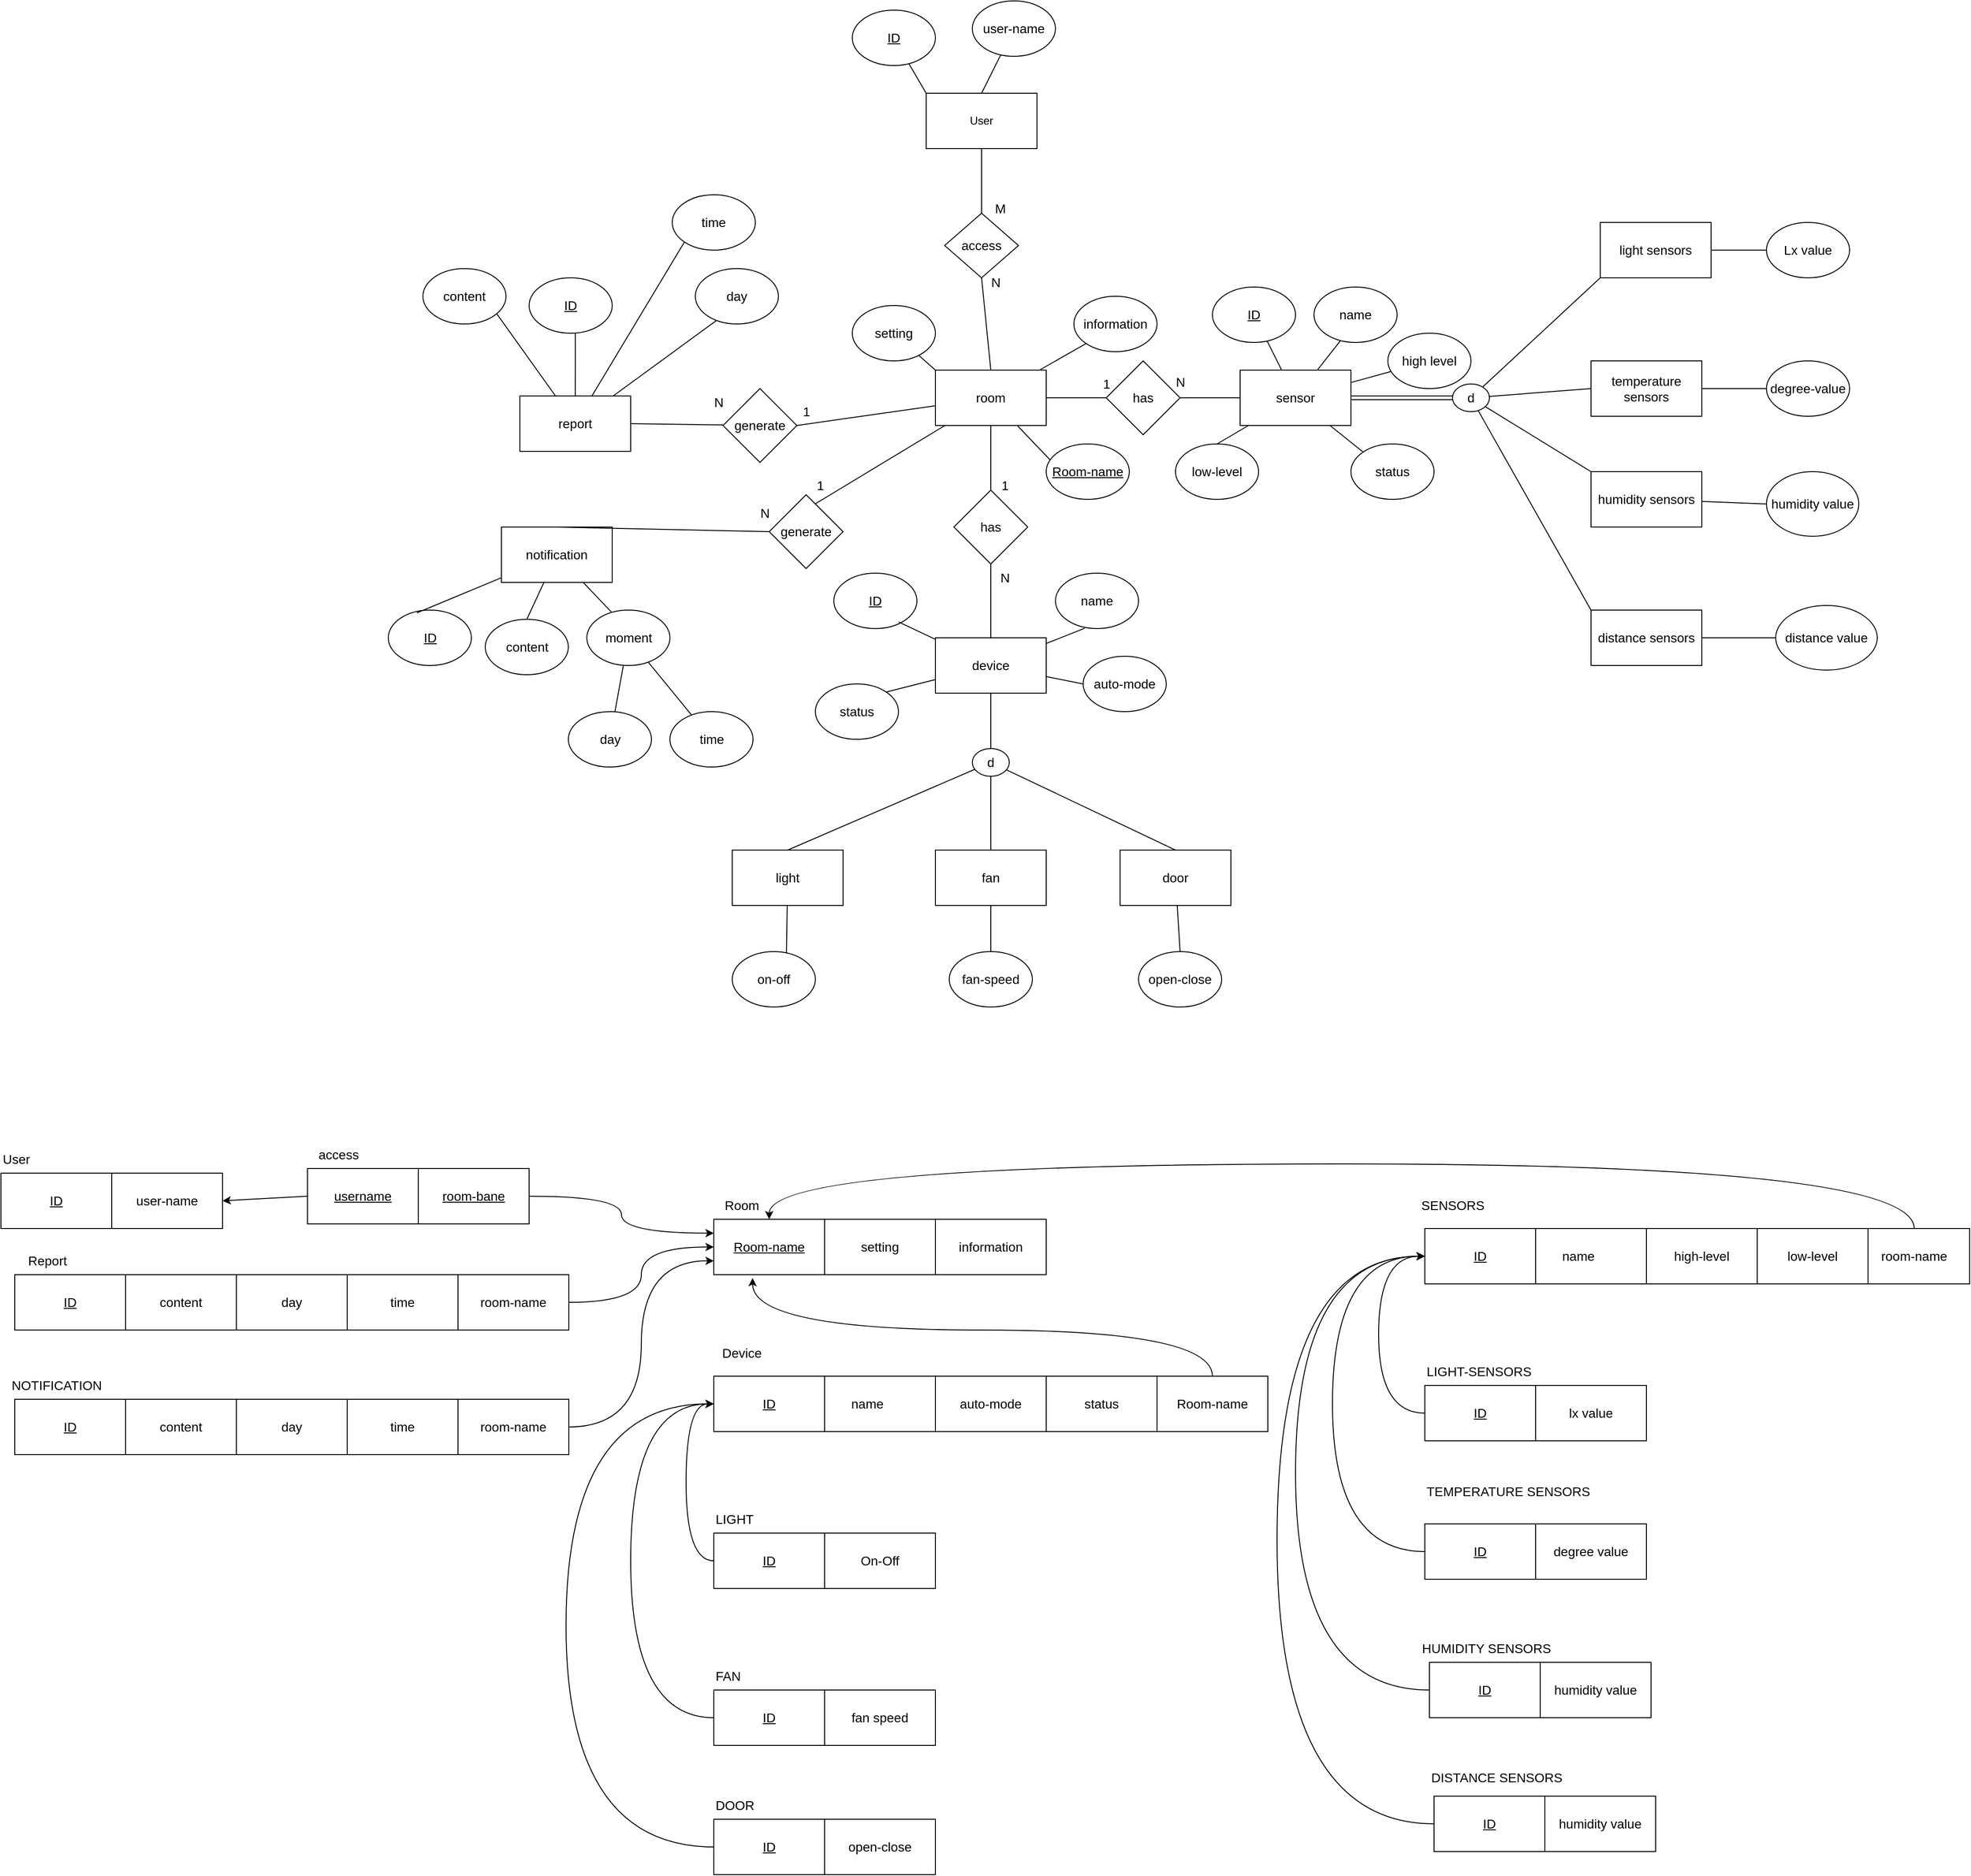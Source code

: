 <mxfile version="24.1.0" type="device">
  <diagram name="Page-1" id="lunyUTk-IBhLuWTT8ljZ">
    <mxGraphModel dx="3230" dy="2393" grid="1" gridSize="10" guides="1" tooltips="1" connect="1" arrows="1" fold="1" page="1" pageScale="1" pageWidth="850" pageHeight="1100" math="0" shadow="0">
      <root>
        <mxCell id="0" />
        <mxCell id="1" parent="0" />
        <mxCell id="3QmCfzyD1Sk7R-jHe_qn-17" style="edgeStyle=none;rounded=0;orthogonalLoop=1;jettySize=auto;html=1;entryX=0.5;entryY=0;entryDx=0;entryDy=0;strokeColor=default;align=center;verticalAlign=middle;fontFamily=Helvetica;fontSize=14;fontColor=default;labelBackgroundColor=default;endArrow=none;" parent="1" source="3QmCfzyD1Sk7R-jHe_qn-6" target="3QmCfzyD1Sk7R-jHe_qn-16" edge="1">
          <mxGeometry relative="1" as="geometry" />
        </mxCell>
        <mxCell id="3QmCfzyD1Sk7R-jHe_qn-51" style="edgeStyle=none;rounded=0;orthogonalLoop=1;jettySize=auto;html=1;entryX=0;entryY=0.5;entryDx=0;entryDy=0;strokeColor=default;align=center;verticalAlign=middle;fontFamily=Helvetica;fontSize=14;fontColor=default;labelBackgroundColor=default;endArrow=none;" parent="1" source="3QmCfzyD1Sk7R-jHe_qn-6" target="3QmCfzyD1Sk7R-jHe_qn-50" edge="1">
          <mxGeometry relative="1" as="geometry" />
        </mxCell>
        <mxCell id="3QmCfzyD1Sk7R-jHe_qn-61" style="edgeStyle=none;rounded=0;orthogonalLoop=1;jettySize=auto;html=1;entryX=0.5;entryY=1;entryDx=0;entryDy=0;strokeColor=default;align=center;verticalAlign=middle;fontFamily=Helvetica;fontSize=14;fontColor=default;labelBackgroundColor=default;endArrow=none;" parent="1" source="3QmCfzyD1Sk7R-jHe_qn-6" target="3QmCfzyD1Sk7R-jHe_qn-60" edge="1">
          <mxGeometry relative="1" as="geometry" />
        </mxCell>
        <mxCell id="lYsy85YhqjeWsdtEAilW-26" style="edgeStyle=none;rounded=0;orthogonalLoop=1;jettySize=auto;html=1;entryX=0;entryY=0.5;entryDx=0;entryDy=0;strokeColor=default;align=center;verticalAlign=middle;fontFamily=Helvetica;fontSize=14;fontColor=default;labelBackgroundColor=default;endArrow=none;" parent="1" source="3QmCfzyD1Sk7R-jHe_qn-6" target="3QmCfzyD1Sk7R-jHe_qn-45" edge="1">
          <mxGeometry relative="1" as="geometry" />
        </mxCell>
        <mxCell id="lYsy85YhqjeWsdtEAilW-39" style="edgeStyle=none;rounded=0;orthogonalLoop=1;jettySize=auto;html=1;entryX=0;entryY=1;entryDx=0;entryDy=0;strokeColor=default;align=center;verticalAlign=middle;fontFamily=Helvetica;fontSize=14;fontColor=default;labelBackgroundColor=default;endArrow=none;" parent="1" source="3QmCfzyD1Sk7R-jHe_qn-6" target="lYsy85YhqjeWsdtEAilW-37" edge="1">
          <mxGeometry relative="1" as="geometry" />
        </mxCell>
        <mxCell id="lYsy85YhqjeWsdtEAilW-41" style="edgeStyle=none;rounded=0;orthogonalLoop=1;jettySize=auto;html=1;entryX=1;entryY=0.5;entryDx=0;entryDy=0;strokeColor=default;align=center;verticalAlign=middle;fontFamily=Helvetica;fontSize=14;fontColor=default;labelBackgroundColor=default;endArrow=none;" parent="1" source="3QmCfzyD1Sk7R-jHe_qn-6" target="lYsy85YhqjeWsdtEAilW-40" edge="1">
          <mxGeometry relative="1" as="geometry" />
        </mxCell>
        <mxCell id="3QmCfzyD1Sk7R-jHe_qn-6" value="room" style="rounded=0;whiteSpace=wrap;html=1;fontSize=14;" parent="1" vertex="1">
          <mxGeometry x="280" y="280" width="120" height="60" as="geometry" />
        </mxCell>
        <mxCell id="3QmCfzyD1Sk7R-jHe_qn-22" style="edgeStyle=none;rounded=0;orthogonalLoop=1;jettySize=auto;html=1;entryX=0.5;entryY=0;entryDx=0;entryDy=0;strokeColor=default;align=center;verticalAlign=middle;fontFamily=Helvetica;fontSize=14;fontColor=default;labelBackgroundColor=default;endArrow=none;" parent="1" source="3QmCfzyD1Sk7R-jHe_qn-16" target="3QmCfzyD1Sk7R-jHe_qn-18" edge="1">
          <mxGeometry relative="1" as="geometry" />
        </mxCell>
        <mxCell id="3QmCfzyD1Sk7R-jHe_qn-16" value="has" style="rhombus;whiteSpace=wrap;html=1;fontSize=14;" parent="1" vertex="1">
          <mxGeometry x="300" y="410" width="80" height="80" as="geometry" />
        </mxCell>
        <mxCell id="3QmCfzyD1Sk7R-jHe_qn-23" style="edgeStyle=none;rounded=0;orthogonalLoop=1;jettySize=auto;html=1;entryX=0.5;entryY=0;entryDx=0;entryDy=0;strokeColor=default;align=center;verticalAlign=middle;fontFamily=Helvetica;fontSize=14;fontColor=default;labelBackgroundColor=default;endArrow=none;" parent="1" source="3QmCfzyD1Sk7R-jHe_qn-18" target="3QmCfzyD1Sk7R-jHe_qn-21" edge="1">
          <mxGeometry relative="1" as="geometry" />
        </mxCell>
        <mxCell id="3QmCfzyD1Sk7R-jHe_qn-71" style="edgeStyle=none;rounded=0;orthogonalLoop=1;jettySize=auto;html=1;entryX=0;entryY=0.5;entryDx=0;entryDy=0;strokeColor=default;align=center;verticalAlign=middle;fontFamily=Helvetica;fontSize=14;fontColor=default;labelBackgroundColor=default;endArrow=none;" parent="1" source="3QmCfzyD1Sk7R-jHe_qn-18" target="3QmCfzyD1Sk7R-jHe_qn-70" edge="1">
          <mxGeometry relative="1" as="geometry" />
        </mxCell>
        <mxCell id="3QmCfzyD1Sk7R-jHe_qn-18" value="device" style="rounded=0;whiteSpace=wrap;html=1;fontSize=14;" parent="1" vertex="1">
          <mxGeometry x="280" y="570" width="120" height="60" as="geometry" />
        </mxCell>
        <mxCell id="3QmCfzyD1Sk7R-jHe_qn-19" value="light" style="rounded=0;whiteSpace=wrap;html=1;fontSize=14;" parent="1" vertex="1">
          <mxGeometry x="60" y="800" width="120" height="60" as="geometry" />
        </mxCell>
        <mxCell id="3QmCfzyD1Sk7R-jHe_qn-20" value="fan" style="rounded=0;whiteSpace=wrap;html=1;fontSize=14;" parent="1" vertex="1">
          <mxGeometry x="280" y="800" width="120" height="60" as="geometry" />
        </mxCell>
        <mxCell id="3QmCfzyD1Sk7R-jHe_qn-24" style="edgeStyle=none;rounded=0;orthogonalLoop=1;jettySize=auto;html=1;entryX=0.5;entryY=0;entryDx=0;entryDy=0;strokeColor=default;align=center;verticalAlign=middle;fontFamily=Helvetica;fontSize=14;fontColor=default;labelBackgroundColor=default;endArrow=none;" parent="1" source="3QmCfzyD1Sk7R-jHe_qn-21" target="3QmCfzyD1Sk7R-jHe_qn-20" edge="1">
          <mxGeometry relative="1" as="geometry" />
        </mxCell>
        <mxCell id="3QmCfzyD1Sk7R-jHe_qn-25" style="edgeStyle=none;rounded=0;orthogonalLoop=1;jettySize=auto;html=1;entryX=0.5;entryY=0;entryDx=0;entryDy=0;strokeColor=default;align=center;verticalAlign=middle;fontFamily=Helvetica;fontSize=14;fontColor=default;labelBackgroundColor=default;endArrow=none;" parent="1" source="3QmCfzyD1Sk7R-jHe_qn-21" target="3QmCfzyD1Sk7R-jHe_qn-19" edge="1">
          <mxGeometry relative="1" as="geometry" />
        </mxCell>
        <mxCell id="3QmCfzyD1Sk7R-jHe_qn-29" style="edgeStyle=none;rounded=0;orthogonalLoop=1;jettySize=auto;html=1;entryX=0.5;entryY=0;entryDx=0;entryDy=0;strokeColor=default;align=center;verticalAlign=middle;fontFamily=Helvetica;fontSize=14;fontColor=default;labelBackgroundColor=default;endArrow=none;" parent="1" source="3QmCfzyD1Sk7R-jHe_qn-21" target="3QmCfzyD1Sk7R-jHe_qn-28" edge="1">
          <mxGeometry relative="1" as="geometry" />
        </mxCell>
        <mxCell id="3QmCfzyD1Sk7R-jHe_qn-21" value="d" style="ellipse;whiteSpace=wrap;html=1;fontFamily=Helvetica;fontSize=14;fontColor=default;labelBackgroundColor=default;" parent="1" vertex="1">
          <mxGeometry x="320" y="690" width="40" height="30" as="geometry" />
        </mxCell>
        <mxCell id="3QmCfzyD1Sk7R-jHe_qn-26" value="N" style="text;html=1;align=center;verticalAlign=middle;resizable=0;points=[];autosize=1;strokeColor=none;fillColor=none;fontFamily=Helvetica;fontSize=14;fontColor=default;labelBackgroundColor=default;" parent="1" vertex="1">
          <mxGeometry x="340" y="490" width="30" height="30" as="geometry" />
        </mxCell>
        <mxCell id="3QmCfzyD1Sk7R-jHe_qn-27" value="1" style="text;html=1;align=center;verticalAlign=middle;resizable=0;points=[];autosize=1;strokeColor=none;fillColor=none;fontFamily=Helvetica;fontSize=14;fontColor=default;labelBackgroundColor=default;" parent="1" vertex="1">
          <mxGeometry x="340" y="390" width="30" height="30" as="geometry" />
        </mxCell>
        <mxCell id="Jnmb-GmVXfncHxf5Utcq-76" style="edgeStyle=none;rounded=0;orthogonalLoop=1;jettySize=auto;html=1;entryX=0.5;entryY=0;entryDx=0;entryDy=0;strokeColor=default;align=center;verticalAlign=middle;fontFamily=Helvetica;fontSize=14;fontColor=default;labelBackgroundColor=default;endArrow=none;" parent="1" source="3QmCfzyD1Sk7R-jHe_qn-28" target="Jnmb-GmVXfncHxf5Utcq-75" edge="1">
          <mxGeometry relative="1" as="geometry" />
        </mxCell>
        <mxCell id="3QmCfzyD1Sk7R-jHe_qn-28" value="door" style="rounded=0;whiteSpace=wrap;html=1;fontSize=14;" parent="1" vertex="1">
          <mxGeometry x="480" y="800" width="120" height="60" as="geometry" />
        </mxCell>
        <mxCell id="3QmCfzyD1Sk7R-jHe_qn-37" style="edgeStyle=none;rounded=0;orthogonalLoop=1;jettySize=auto;html=1;entryX=0;entryY=0.5;entryDx=0;entryDy=0;strokeColor=default;align=center;verticalAlign=middle;fontFamily=Helvetica;fontSize=14;fontColor=default;labelBackgroundColor=default;endArrow=none;shape=link;" parent="1" source="3QmCfzyD1Sk7R-jHe_qn-30" target="3QmCfzyD1Sk7R-jHe_qn-36" edge="1">
          <mxGeometry relative="1" as="geometry" />
        </mxCell>
        <mxCell id="3QmCfzyD1Sk7R-jHe_qn-82" value="" style="edgeStyle=none;rounded=0;orthogonalLoop=1;jettySize=auto;html=1;strokeColor=default;align=center;verticalAlign=middle;fontFamily=Helvetica;fontSize=14;fontColor=default;labelBackgroundColor=default;endArrow=none;" parent="1" source="3QmCfzyD1Sk7R-jHe_qn-30" target="3QmCfzyD1Sk7R-jHe_qn-81" edge="1">
          <mxGeometry relative="1" as="geometry" />
        </mxCell>
        <mxCell id="lYsy85YhqjeWsdtEAilW-5" style="edgeStyle=none;rounded=0;orthogonalLoop=1;jettySize=auto;html=1;entryX=0;entryY=0;entryDx=0;entryDy=0;strokeColor=default;align=center;verticalAlign=middle;fontFamily=Helvetica;fontSize=14;fontColor=default;labelBackgroundColor=default;endArrow=none;" parent="1" source="3QmCfzyD1Sk7R-jHe_qn-30" target="lYsy85YhqjeWsdtEAilW-4" edge="1">
          <mxGeometry relative="1" as="geometry" />
        </mxCell>
        <mxCell id="lYsy85YhqjeWsdtEAilW-19" style="edgeStyle=none;rounded=0;orthogonalLoop=1;jettySize=auto;html=1;entryX=0.5;entryY=0;entryDx=0;entryDy=0;strokeColor=default;align=center;verticalAlign=middle;fontFamily=Helvetica;fontSize=14;fontColor=default;labelBackgroundColor=default;endArrow=none;" parent="1" source="3QmCfzyD1Sk7R-jHe_qn-30" target="lYsy85YhqjeWsdtEAilW-18" edge="1">
          <mxGeometry relative="1" as="geometry" />
        </mxCell>
        <mxCell id="lYsy85YhqjeWsdtEAilW-21" style="edgeStyle=none;rounded=0;orthogonalLoop=1;jettySize=auto;html=1;strokeColor=default;align=center;verticalAlign=middle;fontFamily=Helvetica;fontSize=14;fontColor=default;labelBackgroundColor=default;endArrow=none;" parent="1" source="3QmCfzyD1Sk7R-jHe_qn-30" target="lYsy85YhqjeWsdtEAilW-20" edge="1">
          <mxGeometry relative="1" as="geometry">
            <mxPoint x="760" y="300" as="targetPoint" />
          </mxGeometry>
        </mxCell>
        <mxCell id="3QmCfzyD1Sk7R-jHe_qn-30" value="sensor" style="rounded=0;whiteSpace=wrap;html=1;fontSize=14;" parent="1" vertex="1">
          <mxGeometry x="610" y="280" width="120" height="60" as="geometry" />
        </mxCell>
        <mxCell id="3QmCfzyD1Sk7R-jHe_qn-31" style="edgeStyle=none;rounded=0;orthogonalLoop=1;jettySize=auto;html=1;exitX=0.75;exitY=1;exitDx=0;exitDy=0;strokeColor=default;align=center;verticalAlign=middle;fontFamily=Helvetica;fontSize=14;fontColor=default;labelBackgroundColor=default;endArrow=none;" parent="1" source="3QmCfzyD1Sk7R-jHe_qn-30" target="3QmCfzyD1Sk7R-jHe_qn-30" edge="1">
          <mxGeometry relative="1" as="geometry" />
        </mxCell>
        <mxCell id="3QmCfzyD1Sk7R-jHe_qn-104" style="edgeStyle=none;rounded=0;orthogonalLoop=1;jettySize=auto;html=1;entryX=0;entryY=0.5;entryDx=0;entryDy=0;strokeColor=default;align=center;verticalAlign=middle;fontFamily=Helvetica;fontSize=14;fontColor=default;labelBackgroundColor=default;endArrow=none;" parent="1" source="3QmCfzyD1Sk7R-jHe_qn-33" target="3QmCfzyD1Sk7R-jHe_qn-103" edge="1">
          <mxGeometry relative="1" as="geometry" />
        </mxCell>
        <mxCell id="3QmCfzyD1Sk7R-jHe_qn-33" value="light sensors" style="rounded=0;whiteSpace=wrap;html=1;fontSize=14;" parent="1" vertex="1">
          <mxGeometry x="1000" y="120" width="120" height="60" as="geometry" />
        </mxCell>
        <mxCell id="3QmCfzyD1Sk7R-jHe_qn-102" style="edgeStyle=none;rounded=0;orthogonalLoop=1;jettySize=auto;html=1;entryX=0;entryY=0.5;entryDx=0;entryDy=0;strokeColor=default;align=center;verticalAlign=middle;fontFamily=Helvetica;fontSize=14;fontColor=default;labelBackgroundColor=default;endArrow=none;" parent="1" source="3QmCfzyD1Sk7R-jHe_qn-34" target="3QmCfzyD1Sk7R-jHe_qn-101" edge="1">
          <mxGeometry relative="1" as="geometry" />
        </mxCell>
        <mxCell id="3QmCfzyD1Sk7R-jHe_qn-34" value="&lt;div style=&quot;font-size: 14px;&quot;&gt;temperature sensors&lt;/div&gt;" style="rounded=0;whiteSpace=wrap;html=1;align=center;fontSize=14;" parent="1" vertex="1">
          <mxGeometry x="990" y="270" width="120" height="60" as="geometry" />
        </mxCell>
        <mxCell id="3QmCfzyD1Sk7R-jHe_qn-110" style="edgeStyle=none;rounded=0;orthogonalLoop=1;jettySize=auto;html=1;strokeColor=default;align=center;verticalAlign=middle;fontFamily=Helvetica;fontSize=14;fontColor=default;labelBackgroundColor=default;endArrow=none;" parent="1" source="3QmCfzyD1Sk7R-jHe_qn-35" target="3QmCfzyD1Sk7R-jHe_qn-109" edge="1">
          <mxGeometry relative="1" as="geometry" />
        </mxCell>
        <mxCell id="3QmCfzyD1Sk7R-jHe_qn-35" value="distance sensors" style="rounded=0;whiteSpace=wrap;html=1;fontSize=14;" parent="1" vertex="1">
          <mxGeometry x="990" y="540" width="120" height="60" as="geometry" />
        </mxCell>
        <mxCell id="3QmCfzyD1Sk7R-jHe_qn-38" style="edgeStyle=none;rounded=0;orthogonalLoop=1;jettySize=auto;html=1;entryX=0;entryY=1;entryDx=0;entryDy=0;strokeColor=default;align=center;verticalAlign=middle;fontFamily=Helvetica;fontSize=14;fontColor=default;labelBackgroundColor=default;endArrow=none;" parent="1" source="3QmCfzyD1Sk7R-jHe_qn-36" target="3QmCfzyD1Sk7R-jHe_qn-33" edge="1">
          <mxGeometry relative="1" as="geometry" />
        </mxCell>
        <mxCell id="3QmCfzyD1Sk7R-jHe_qn-39" style="edgeStyle=none;rounded=0;orthogonalLoop=1;jettySize=auto;html=1;strokeColor=default;align=center;verticalAlign=middle;fontFamily=Helvetica;fontSize=14;fontColor=default;labelBackgroundColor=default;endArrow=none;entryX=0;entryY=0.5;entryDx=0;entryDy=0;" parent="1" source="3QmCfzyD1Sk7R-jHe_qn-36" target="3QmCfzyD1Sk7R-jHe_qn-34" edge="1">
          <mxGeometry relative="1" as="geometry">
            <mxPoint x="910" y="310" as="targetPoint" />
          </mxGeometry>
        </mxCell>
        <mxCell id="3QmCfzyD1Sk7R-jHe_qn-40" style="edgeStyle=none;rounded=0;orthogonalLoop=1;jettySize=auto;html=1;entryX=0;entryY=0;entryDx=0;entryDy=0;strokeColor=default;align=center;verticalAlign=middle;fontFamily=Helvetica;fontSize=14;fontColor=default;labelBackgroundColor=default;endArrow=none;" parent="1" source="3QmCfzyD1Sk7R-jHe_qn-36" target="3QmCfzyD1Sk7R-jHe_qn-35" edge="1">
          <mxGeometry relative="1" as="geometry" />
        </mxCell>
        <mxCell id="3QmCfzyD1Sk7R-jHe_qn-106" style="edgeStyle=none;rounded=0;orthogonalLoop=1;jettySize=auto;html=1;entryX=0;entryY=0;entryDx=0;entryDy=0;strokeColor=default;align=center;verticalAlign=middle;fontFamily=Helvetica;fontSize=14;fontColor=default;labelBackgroundColor=default;endArrow=none;" parent="1" source="3QmCfzyD1Sk7R-jHe_qn-36" target="3QmCfzyD1Sk7R-jHe_qn-105" edge="1">
          <mxGeometry relative="1" as="geometry" />
        </mxCell>
        <mxCell id="3QmCfzyD1Sk7R-jHe_qn-36" value="d" style="ellipse;whiteSpace=wrap;html=1;fontFamily=Helvetica;fontSize=14;fontColor=default;labelBackgroundColor=default;" parent="1" vertex="1">
          <mxGeometry x="840" y="295" width="40" height="30" as="geometry" />
        </mxCell>
        <mxCell id="3QmCfzyD1Sk7R-jHe_qn-92" style="edgeStyle=none;rounded=0;orthogonalLoop=1;jettySize=auto;html=1;entryX=0.5;entryY=0;entryDx=0;entryDy=0;strokeColor=default;align=center;verticalAlign=middle;fontFamily=Helvetica;fontSize=14;fontColor=default;labelBackgroundColor=default;endArrow=none;" parent="1" source="3QmCfzyD1Sk7R-jHe_qn-44" target="3QmCfzyD1Sk7R-jHe_qn-91" edge="1">
          <mxGeometry relative="1" as="geometry" />
        </mxCell>
        <mxCell id="3QmCfzyD1Sk7R-jHe_qn-44" value="notification" style="rounded=0;whiteSpace=wrap;html=1;fontSize=14;" parent="1" vertex="1">
          <mxGeometry x="-190" y="450" width="120" height="60" as="geometry" />
        </mxCell>
        <mxCell id="3QmCfzyD1Sk7R-jHe_qn-47" style="edgeStyle=none;rounded=0;orthogonalLoop=1;jettySize=auto;html=1;entryX=0.5;entryY=0;entryDx=0;entryDy=0;strokeColor=default;align=center;verticalAlign=middle;fontFamily=Helvetica;fontSize=14;fontColor=default;labelBackgroundColor=default;endArrow=none;exitX=0;exitY=0.5;exitDx=0;exitDy=0;" parent="1" source="3QmCfzyD1Sk7R-jHe_qn-45" target="3QmCfzyD1Sk7R-jHe_qn-44" edge="1">
          <mxGeometry relative="1" as="geometry">
            <mxPoint x="-336.333" y="391.333" as="sourcePoint" />
          </mxGeometry>
        </mxCell>
        <mxCell id="3QmCfzyD1Sk7R-jHe_qn-45" value="generate" style="rhombus;whiteSpace=wrap;html=1;fontSize=14;" parent="1" vertex="1">
          <mxGeometry x="100" y="415" width="80" height="80" as="geometry" />
        </mxCell>
        <mxCell id="3QmCfzyD1Sk7R-jHe_qn-49" value="N" style="text;html=1;align=center;verticalAlign=middle;resizable=0;points=[];autosize=1;strokeColor=none;fillColor=none;fontFamily=Helvetica;fontSize=14;fontColor=default;labelBackgroundColor=default;" parent="1" vertex="1">
          <mxGeometry x="80" y="420" width="30" height="30" as="geometry" />
        </mxCell>
        <mxCell id="3QmCfzyD1Sk7R-jHe_qn-52" style="edgeStyle=none;rounded=0;orthogonalLoop=1;jettySize=auto;html=1;entryX=0;entryY=0.5;entryDx=0;entryDy=0;strokeColor=default;align=center;verticalAlign=middle;fontFamily=Helvetica;fontSize=14;fontColor=default;labelBackgroundColor=default;endArrow=none;exitX=1;exitY=0.5;exitDx=0;exitDy=0;" parent="1" source="3QmCfzyD1Sk7R-jHe_qn-50" target="3QmCfzyD1Sk7R-jHe_qn-30" edge="1">
          <mxGeometry relative="1" as="geometry">
            <mxPoint x="520.0" y="280.0" as="sourcePoint" />
          </mxGeometry>
        </mxCell>
        <mxCell id="3QmCfzyD1Sk7R-jHe_qn-50" value="has" style="rhombus;whiteSpace=wrap;html=1;fontSize=14;" parent="1" vertex="1">
          <mxGeometry x="465" y="270" width="80" height="80" as="geometry" />
        </mxCell>
        <mxCell id="3QmCfzyD1Sk7R-jHe_qn-53" value="1" style="text;html=1;align=center;verticalAlign=middle;resizable=0;points=[];autosize=1;strokeColor=none;fillColor=none;fontFamily=Helvetica;fontSize=14;fontColor=default;labelBackgroundColor=default;" parent="1" vertex="1">
          <mxGeometry x="450" y="280" width="30" height="30" as="geometry" />
        </mxCell>
        <mxCell id="3QmCfzyD1Sk7R-jHe_qn-54" value="N" style="text;html=1;align=center;verticalAlign=middle;resizable=0;points=[];autosize=1;strokeColor=none;fillColor=none;fontFamily=Helvetica;fontSize=14;fontColor=default;labelBackgroundColor=default;" parent="1" vertex="1">
          <mxGeometry x="530" y="278" width="30" height="30" as="geometry" />
        </mxCell>
        <mxCell id="3QmCfzyD1Sk7R-jHe_qn-60" value="&lt;u style=&quot;font-size: 14px;&quot;&gt;Room-name&lt;/u&gt;" style="ellipse;whiteSpace=wrap;html=1;fontFamily=Helvetica;fontSize=14;fontColor=default;labelBackgroundColor=default;" parent="1" vertex="1">
          <mxGeometry x="400" y="360" width="90" height="60" as="geometry" />
        </mxCell>
        <mxCell id="3QmCfzyD1Sk7R-jHe_qn-63" value="&lt;u style=&quot;font-size: 14px;&quot;&gt;ID&lt;/u&gt;" style="ellipse;whiteSpace=wrap;html=1;fontFamily=Helvetica;fontSize=14;fontColor=default;labelBackgroundColor=default;" parent="1" vertex="1">
          <mxGeometry x="170" y="500" width="90" height="60" as="geometry" />
        </mxCell>
        <mxCell id="3QmCfzyD1Sk7R-jHe_qn-64" style="edgeStyle=none;rounded=0;orthogonalLoop=1;jettySize=auto;html=1;entryX=0.782;entryY=0.883;entryDx=0;entryDy=0;entryPerimeter=0;strokeColor=default;align=center;verticalAlign=middle;fontFamily=Helvetica;fontSize=14;fontColor=default;labelBackgroundColor=default;endArrow=none;" parent="1" source="3QmCfzyD1Sk7R-jHe_qn-18" target="3QmCfzyD1Sk7R-jHe_qn-63" edge="1">
          <mxGeometry relative="1" as="geometry" />
        </mxCell>
        <mxCell id="3QmCfzyD1Sk7R-jHe_qn-65" value="name" style="ellipse;whiteSpace=wrap;html=1;fontFamily=Helvetica;fontSize=14;fontColor=default;labelBackgroundColor=default;" parent="1" vertex="1">
          <mxGeometry x="410" y="500" width="90" height="60" as="geometry" />
        </mxCell>
        <mxCell id="3QmCfzyD1Sk7R-jHe_qn-67" style="edgeStyle=none;rounded=0;orthogonalLoop=1;jettySize=auto;html=1;entryX=0.351;entryY=0.995;entryDx=0;entryDy=0;entryPerimeter=0;strokeColor=default;align=center;verticalAlign=middle;fontFamily=Helvetica;fontSize=14;fontColor=default;labelBackgroundColor=default;endArrow=none;" parent="1" source="3QmCfzyD1Sk7R-jHe_qn-18" target="3QmCfzyD1Sk7R-jHe_qn-65" edge="1">
          <mxGeometry relative="1" as="geometry" />
        </mxCell>
        <mxCell id="3QmCfzyD1Sk7R-jHe_qn-70" value="auto-mode" style="ellipse;whiteSpace=wrap;html=1;fontFamily=Helvetica;fontSize=14;fontColor=default;labelBackgroundColor=default;" parent="1" vertex="1">
          <mxGeometry x="440" y="590" width="90" height="60" as="geometry" />
        </mxCell>
        <mxCell id="3QmCfzyD1Sk7R-jHe_qn-74" value="fan-speed" style="ellipse;whiteSpace=wrap;html=1;fontFamily=Helvetica;fontSize=14;fontColor=default;labelBackgroundColor=default;" parent="1" vertex="1">
          <mxGeometry x="295" y="910" width="90" height="60" as="geometry" />
        </mxCell>
        <mxCell id="3QmCfzyD1Sk7R-jHe_qn-75" style="edgeStyle=none;rounded=0;orthogonalLoop=1;jettySize=auto;html=1;entryX=0.5;entryY=0;entryDx=0;entryDy=0;strokeColor=default;align=center;verticalAlign=middle;fontFamily=Helvetica;fontSize=14;fontColor=default;labelBackgroundColor=default;endArrow=none;" parent="1" source="3QmCfzyD1Sk7R-jHe_qn-20" target="3QmCfzyD1Sk7R-jHe_qn-74" edge="1">
          <mxGeometry relative="1" as="geometry" />
        </mxCell>
        <mxCell id="3QmCfzyD1Sk7R-jHe_qn-81" value="&lt;u style=&quot;font-size: 14px;&quot;&gt;ID&lt;/u&gt;" style="ellipse;whiteSpace=wrap;html=1;fontFamily=Helvetica;fontSize=14;fontColor=default;labelBackgroundColor=default;" parent="1" vertex="1">
          <mxGeometry x="580" y="190" width="90" height="60" as="geometry" />
        </mxCell>
        <mxCell id="3QmCfzyD1Sk7R-jHe_qn-86" value="name" style="ellipse;whiteSpace=wrap;html=1;fontFamily=Helvetica;fontSize=14;fontColor=default;labelBackgroundColor=default;" parent="1" vertex="1">
          <mxGeometry x="690" y="190" width="90" height="60" as="geometry" />
        </mxCell>
        <mxCell id="3QmCfzyD1Sk7R-jHe_qn-87" style="edgeStyle=none;rounded=0;orthogonalLoop=1;jettySize=auto;html=1;entryX=0.319;entryY=0.967;entryDx=0;entryDy=0;entryPerimeter=0;strokeColor=default;align=center;verticalAlign=middle;fontFamily=Helvetica;fontSize=14;fontColor=default;labelBackgroundColor=default;endArrow=none;" parent="1" source="3QmCfzyD1Sk7R-jHe_qn-30" target="3QmCfzyD1Sk7R-jHe_qn-86" edge="1">
          <mxGeometry relative="1" as="geometry" />
        </mxCell>
        <mxCell id="3QmCfzyD1Sk7R-jHe_qn-89" value="&lt;u style=&quot;font-size: 14px;&quot;&gt;ID&lt;/u&gt;" style="ellipse;whiteSpace=wrap;html=1;fontFamily=Helvetica;fontSize=14;fontColor=default;labelBackgroundColor=default;" parent="1" vertex="1">
          <mxGeometry x="-312.5" y="540" width="90" height="60" as="geometry" />
        </mxCell>
        <mxCell id="3QmCfzyD1Sk7R-jHe_qn-90" style="edgeStyle=none;rounded=0;orthogonalLoop=1;jettySize=auto;html=1;entryX=0.344;entryY=0.05;entryDx=0;entryDy=0;entryPerimeter=0;strokeColor=default;align=center;verticalAlign=middle;fontFamily=Helvetica;fontSize=14;fontColor=default;labelBackgroundColor=default;endArrow=none;" parent="1" source="3QmCfzyD1Sk7R-jHe_qn-44" target="3QmCfzyD1Sk7R-jHe_qn-89" edge="1">
          <mxGeometry relative="1" as="geometry" />
        </mxCell>
        <mxCell id="3QmCfzyD1Sk7R-jHe_qn-91" value="content" style="ellipse;whiteSpace=wrap;html=1;fontFamily=Helvetica;fontSize=14;fontColor=default;labelBackgroundColor=default;" parent="1" vertex="1">
          <mxGeometry x="-207.5" y="550" width="90" height="60" as="geometry" />
        </mxCell>
        <mxCell id="3QmCfzyD1Sk7R-jHe_qn-97" style="edgeStyle=none;rounded=0;orthogonalLoop=1;jettySize=auto;html=1;strokeColor=default;align=center;verticalAlign=middle;fontFamily=Helvetica;fontSize=14;fontColor=default;labelBackgroundColor=default;endArrow=none;" parent="1" source="3QmCfzyD1Sk7R-jHe_qn-93" target="3QmCfzyD1Sk7R-jHe_qn-95" edge="1">
          <mxGeometry relative="1" as="geometry" />
        </mxCell>
        <mxCell id="3QmCfzyD1Sk7R-jHe_qn-98" style="edgeStyle=none;rounded=0;orthogonalLoop=1;jettySize=auto;html=1;strokeColor=default;align=center;verticalAlign=middle;fontFamily=Helvetica;fontSize=14;fontColor=default;labelBackgroundColor=default;endArrow=none;" parent="1" source="3QmCfzyD1Sk7R-jHe_qn-93" target="3QmCfzyD1Sk7R-jHe_qn-96" edge="1">
          <mxGeometry relative="1" as="geometry" />
        </mxCell>
        <mxCell id="3QmCfzyD1Sk7R-jHe_qn-93" value="moment" style="ellipse;whiteSpace=wrap;html=1;fontFamily=Helvetica;fontSize=14;fontColor=default;labelBackgroundColor=default;" parent="1" vertex="1">
          <mxGeometry x="-97.5" y="540" width="90" height="60" as="geometry" />
        </mxCell>
        <mxCell id="3QmCfzyD1Sk7R-jHe_qn-94" style="edgeStyle=none;rounded=0;orthogonalLoop=1;jettySize=auto;html=1;entryX=0.301;entryY=0.043;entryDx=0;entryDy=0;entryPerimeter=0;strokeColor=default;align=center;verticalAlign=middle;fontFamily=Helvetica;fontSize=14;fontColor=default;labelBackgroundColor=default;endArrow=none;" parent="1" source="3QmCfzyD1Sk7R-jHe_qn-44" target="3QmCfzyD1Sk7R-jHe_qn-93" edge="1">
          <mxGeometry relative="1" as="geometry" />
        </mxCell>
        <mxCell id="3QmCfzyD1Sk7R-jHe_qn-95" value="day" style="ellipse;whiteSpace=wrap;html=1;fontFamily=Helvetica;fontSize=14;fontColor=default;labelBackgroundColor=default;" parent="1" vertex="1">
          <mxGeometry x="-117.5" y="650" width="90" height="60" as="geometry" />
        </mxCell>
        <mxCell id="3QmCfzyD1Sk7R-jHe_qn-96" value="time" style="ellipse;whiteSpace=wrap;html=1;fontFamily=Helvetica;fontSize=14;fontColor=default;labelBackgroundColor=default;" parent="1" vertex="1">
          <mxGeometry x="-7.5" y="650" width="90" height="60" as="geometry" />
        </mxCell>
        <mxCell id="3QmCfzyD1Sk7R-jHe_qn-101" value="degree-value" style="ellipse;whiteSpace=wrap;html=1;fontFamily=Helvetica;fontSize=14;fontColor=default;labelBackgroundColor=default;" parent="1" vertex="1">
          <mxGeometry x="1180" y="270" width="90" height="60" as="geometry" />
        </mxCell>
        <mxCell id="3QmCfzyD1Sk7R-jHe_qn-103" value="Lx value" style="ellipse;whiteSpace=wrap;html=1;fontFamily=Helvetica;fontSize=14;fontColor=default;labelBackgroundColor=default;" parent="1" vertex="1">
          <mxGeometry x="1180" y="120" width="90" height="60" as="geometry" />
        </mxCell>
        <mxCell id="3QmCfzyD1Sk7R-jHe_qn-108" style="edgeStyle=none;rounded=0;orthogonalLoop=1;jettySize=auto;html=1;entryX=0;entryY=0.5;entryDx=0;entryDy=0;strokeColor=default;align=center;verticalAlign=middle;fontFamily=Helvetica;fontSize=14;fontColor=default;labelBackgroundColor=default;endArrow=none;" parent="1" source="3QmCfzyD1Sk7R-jHe_qn-105" target="3QmCfzyD1Sk7R-jHe_qn-107" edge="1">
          <mxGeometry relative="1" as="geometry" />
        </mxCell>
        <mxCell id="3QmCfzyD1Sk7R-jHe_qn-105" value="&lt;div style=&quot;font-size: 14px;&quot;&gt;humidity sensors&lt;/div&gt;" style="rounded=0;whiteSpace=wrap;html=1;align=center;fontSize=14;" parent="1" vertex="1">
          <mxGeometry x="990" y="390" width="120" height="60" as="geometry" />
        </mxCell>
        <mxCell id="3QmCfzyD1Sk7R-jHe_qn-107" value="humidity value" style="ellipse;whiteSpace=wrap;html=1;fontFamily=Helvetica;fontSize=14;fontColor=default;labelBackgroundColor=default;" parent="1" vertex="1">
          <mxGeometry x="1180" y="390" width="100" height="70" as="geometry" />
        </mxCell>
        <mxCell id="3QmCfzyD1Sk7R-jHe_qn-109" value="distance value" style="ellipse;whiteSpace=wrap;html=1;fontFamily=Helvetica;fontSize=14;fontColor=default;labelBackgroundColor=default;" parent="1" vertex="1">
          <mxGeometry x="1190" y="535" width="110" height="70" as="geometry" />
        </mxCell>
        <mxCell id="Jnmb-GmVXfncHxf5Utcq-1" value="&lt;u style=&quot;font-size: 14px;&quot;&gt;Room-name&lt;/u&gt;" style="rounded=0;whiteSpace=wrap;html=1;fontSize=14;" parent="1" vertex="1">
          <mxGeometry x="40" y="1200" width="120" height="60" as="geometry" />
        </mxCell>
        <mxCell id="Jnmb-GmVXfncHxf5Utcq-5" value="Room" style="text;html=1;align=center;verticalAlign=middle;resizable=0;points=[];autosize=1;strokeColor=none;fillColor=none;fontSize=14;" parent="1" vertex="1">
          <mxGeometry x="40" y="1170" width="60" height="30" as="geometry" />
        </mxCell>
        <mxCell id="Jnmb-GmVXfncHxf5Utcq-6" value="&lt;u style=&quot;font-size: 14px;&quot;&gt;ID&lt;/u&gt;" style="rounded=0;whiteSpace=wrap;html=1;fontSize=14;" parent="1" vertex="1">
          <mxGeometry x="40" y="1370" width="120" height="60" as="geometry" />
        </mxCell>
        <mxCell id="Jnmb-GmVXfncHxf5Utcq-7" value="name&lt;span style=&quot;white-space: pre; font-size: 14px;&quot;&gt;&#x9;&lt;/span&gt;" style="rounded=0;whiteSpace=wrap;html=1;fontSize=14;" parent="1" vertex="1">
          <mxGeometry x="160" y="1370" width="120" height="60" as="geometry" />
        </mxCell>
        <mxCell id="Jnmb-GmVXfncHxf5Utcq-9" value="Device" style="text;html=1;align=center;verticalAlign=middle;resizable=0;points=[];autosize=1;strokeColor=none;fillColor=none;fontSize=14;" parent="1" vertex="1">
          <mxGeometry x="35" y="1330" width="70" height="30" as="geometry" />
        </mxCell>
        <mxCell id="Jnmb-GmVXfncHxf5Utcq-11" value="auto-mode" style="rounded=0;whiteSpace=wrap;html=1;fontSize=14;" parent="1" vertex="1">
          <mxGeometry x="280" y="1370" width="120" height="60" as="geometry" />
        </mxCell>
        <mxCell id="Jnmb-GmVXfncHxf5Utcq-55" style="edgeStyle=orthogonalEdgeStyle;curved=1;rounded=0;orthogonalLoop=1;jettySize=auto;html=1;strokeColor=default;align=center;verticalAlign=middle;fontFamily=Helvetica;fontSize=14;fontColor=default;labelBackgroundColor=default;endArrow=classic;entryX=0.35;entryY=1.06;entryDx=0;entryDy=0;entryPerimeter=0;" parent="1" source="Jnmb-GmVXfncHxf5Utcq-12" target="Jnmb-GmVXfncHxf5Utcq-1" edge="1">
          <mxGeometry relative="1" as="geometry">
            <mxPoint x="110" y="1270" as="targetPoint" />
            <Array as="points">
              <mxPoint x="580" y="1320" />
              <mxPoint x="82" y="1320" />
            </Array>
          </mxGeometry>
        </mxCell>
        <mxCell id="Jnmb-GmVXfncHxf5Utcq-12" value="Room-name" style="rounded=0;whiteSpace=wrap;html=1;fontSize=14;" parent="1" vertex="1">
          <mxGeometry x="520" y="1370" width="120" height="60" as="geometry" />
        </mxCell>
        <mxCell id="Jnmb-GmVXfncHxf5Utcq-13" value="LIGHT" style="text;whiteSpace=wrap;html=1;fontSize=14;" parent="1" vertex="1">
          <mxGeometry x="40" y="1510" width="70" height="40" as="geometry" />
        </mxCell>
        <mxCell id="Jnmb-GmVXfncHxf5Utcq-51" style="edgeStyle=orthogonalEdgeStyle;rounded=0;orthogonalLoop=1;jettySize=auto;html=1;curved=1;fontSize=14;" parent="1" source="Jnmb-GmVXfncHxf5Utcq-15" target="Jnmb-GmVXfncHxf5Utcq-6" edge="1">
          <mxGeometry relative="1" as="geometry">
            <mxPoint x="10" y="1470" as="targetPoint" />
            <Array as="points">
              <mxPoint x="10" y="1570" />
              <mxPoint x="10" y="1400" />
            </Array>
          </mxGeometry>
        </mxCell>
        <mxCell id="Jnmb-GmVXfncHxf5Utcq-15" value="&lt;u style=&quot;font-size: 14px;&quot;&gt;ID&lt;/u&gt;" style="rounded=0;whiteSpace=wrap;html=1;fontSize=14;" parent="1" vertex="1">
          <mxGeometry x="40" y="1540" width="120" height="60" as="geometry" />
        </mxCell>
        <mxCell id="Jnmb-GmVXfncHxf5Utcq-16" value="On-Off" style="rounded=0;whiteSpace=wrap;html=1;fontSize=14;" parent="1" vertex="1">
          <mxGeometry x="160" y="1540" width="120" height="60" as="geometry" />
        </mxCell>
        <mxCell id="Jnmb-GmVXfncHxf5Utcq-17" value="FAN" style="text;whiteSpace=wrap;html=1;fontSize=14;" parent="1" vertex="1">
          <mxGeometry x="40" y="1680" width="70" height="40" as="geometry" />
        </mxCell>
        <mxCell id="Jnmb-GmVXfncHxf5Utcq-53" style="edgeStyle=orthogonalEdgeStyle;curved=1;rounded=0;orthogonalLoop=1;jettySize=auto;html=1;strokeColor=default;align=center;verticalAlign=middle;fontFamily=Helvetica;fontSize=14;fontColor=default;labelBackgroundColor=default;endArrow=classic;" parent="1" source="Jnmb-GmVXfncHxf5Utcq-18" target="Jnmb-GmVXfncHxf5Utcq-6" edge="1">
          <mxGeometry relative="1" as="geometry">
            <Array as="points">
              <mxPoint x="-50" y="1740" />
              <mxPoint x="-50" y="1400" />
            </Array>
          </mxGeometry>
        </mxCell>
        <mxCell id="Jnmb-GmVXfncHxf5Utcq-18" value="&lt;u style=&quot;font-size: 14px;&quot;&gt;ID&lt;/u&gt;" style="rounded=0;whiteSpace=wrap;html=1;fontSize=14;" parent="1" vertex="1">
          <mxGeometry x="40" y="1710" width="120" height="60" as="geometry" />
        </mxCell>
        <mxCell id="Jnmb-GmVXfncHxf5Utcq-19" value="fan speed" style="rounded=0;whiteSpace=wrap;html=1;fontSize=14;" parent="1" vertex="1">
          <mxGeometry x="160" y="1710" width="120" height="60" as="geometry" />
        </mxCell>
        <mxCell id="Jnmb-GmVXfncHxf5Utcq-20" value="DOOR" style="text;whiteSpace=wrap;html=1;fontSize=14;" parent="1" vertex="1">
          <mxGeometry x="40" y="1820" width="70" height="40" as="geometry" />
        </mxCell>
        <mxCell id="Jnmb-GmVXfncHxf5Utcq-54" style="edgeStyle=orthogonalEdgeStyle;curved=1;rounded=0;orthogonalLoop=1;jettySize=auto;html=1;strokeColor=default;align=center;verticalAlign=middle;fontFamily=Helvetica;fontSize=11;fontColor=default;labelBackgroundColor=default;endArrow=classic;" parent="1" source="Jnmb-GmVXfncHxf5Utcq-21" target="Jnmb-GmVXfncHxf5Utcq-6" edge="1">
          <mxGeometry relative="1" as="geometry">
            <mxPoint x="30" y="1430" as="targetPoint" />
            <Array as="points">
              <mxPoint x="-120" y="1880" />
              <mxPoint x="-120" y="1400" />
            </Array>
          </mxGeometry>
        </mxCell>
        <mxCell id="Jnmb-GmVXfncHxf5Utcq-21" value="&lt;u style=&quot;font-size: 14px;&quot;&gt;ID&lt;/u&gt;" style="rounded=0;whiteSpace=wrap;html=1;fontSize=14;" parent="1" vertex="1">
          <mxGeometry x="40" y="1850" width="120" height="60" as="geometry" />
        </mxCell>
        <mxCell id="Jnmb-GmVXfncHxf5Utcq-22" value="open-close" style="rounded=0;whiteSpace=wrap;html=1;fontSize=14;" parent="1" vertex="1">
          <mxGeometry x="160" y="1850" width="120" height="60" as="geometry" />
        </mxCell>
        <mxCell id="Jnmb-GmVXfncHxf5Utcq-23" value="&lt;u style=&quot;font-size: 14px;&quot;&gt;ID&lt;/u&gt;" style="rounded=0;whiteSpace=wrap;html=1;fontSize=14;" parent="1" vertex="1">
          <mxGeometry x="810" y="1210" width="120" height="60" as="geometry" />
        </mxCell>
        <mxCell id="Jnmb-GmVXfncHxf5Utcq-24" value="name&lt;span style=&quot;white-space: pre; font-size: 14px;&quot;&gt;&#x9;&lt;/span&gt;" style="rounded=0;whiteSpace=wrap;html=1;fontSize=14;" parent="1" vertex="1">
          <mxGeometry x="930" y="1210" width="120" height="60" as="geometry" />
        </mxCell>
        <mxCell id="Jnmb-GmVXfncHxf5Utcq-26" value="SENSORS" style="text;html=1;align=center;verticalAlign=middle;resizable=0;points=[];autosize=1;strokeColor=none;fillColor=none;fontSize=14;" parent="1" vertex="1">
          <mxGeometry x="795" y="1170" width="90" height="30" as="geometry" />
        </mxCell>
        <mxCell id="Jnmb-GmVXfncHxf5Utcq-29" value="LIGHT-SENSORS" style="text;whiteSpace=wrap;html=1;fontSize=14;" parent="1" vertex="1">
          <mxGeometry x="810" y="1350" width="120" height="40" as="geometry" />
        </mxCell>
        <mxCell id="Jnmb-GmVXfncHxf5Utcq-56" style="edgeStyle=orthogonalEdgeStyle;curved=1;rounded=0;orthogonalLoop=1;jettySize=auto;html=1;strokeColor=default;align=center;verticalAlign=middle;fontFamily=Helvetica;fontSize=14;fontColor=default;labelBackgroundColor=default;endArrow=classic;" parent="1" source="Jnmb-GmVXfncHxf5Utcq-30" target="Jnmb-GmVXfncHxf5Utcq-23" edge="1">
          <mxGeometry relative="1" as="geometry">
            <Array as="points">
              <mxPoint x="760" y="1410" />
              <mxPoint x="760" y="1240.0" />
            </Array>
          </mxGeometry>
        </mxCell>
        <mxCell id="Jnmb-GmVXfncHxf5Utcq-30" value="&lt;u style=&quot;font-size: 14px;&quot;&gt;ID&lt;/u&gt;" style="rounded=0;whiteSpace=wrap;html=1;fontSize=14;" parent="1" vertex="1">
          <mxGeometry x="810" y="1380" width="120" height="60" as="geometry" />
        </mxCell>
        <mxCell id="Jnmb-GmVXfncHxf5Utcq-31" value="lx value" style="rounded=0;whiteSpace=wrap;html=1;fontSize=14;" parent="1" vertex="1">
          <mxGeometry x="930" y="1380" width="120" height="60" as="geometry" />
        </mxCell>
        <mxCell id="Jnmb-GmVXfncHxf5Utcq-32" value="TEMPERATURE SENSORS" style="text;whiteSpace=wrap;html=1;fontSize=14;" parent="1" vertex="1">
          <mxGeometry x="810" y="1480" width="190" height="40" as="geometry" />
        </mxCell>
        <mxCell id="Jnmb-GmVXfncHxf5Utcq-62" style="edgeStyle=orthogonalEdgeStyle;curved=1;rounded=0;orthogonalLoop=1;jettySize=auto;html=1;entryX=0;entryY=0.5;entryDx=0;entryDy=0;strokeColor=default;align=center;verticalAlign=middle;fontFamily=Helvetica;fontSize=14;fontColor=default;labelBackgroundColor=default;endArrow=classic;" parent="1" source="Jnmb-GmVXfncHxf5Utcq-33" target="Jnmb-GmVXfncHxf5Utcq-23" edge="1">
          <mxGeometry relative="1" as="geometry">
            <Array as="points">
              <mxPoint x="710" y="1560" />
              <mxPoint x="710" y="1240" />
            </Array>
          </mxGeometry>
        </mxCell>
        <mxCell id="Jnmb-GmVXfncHxf5Utcq-33" value="&lt;u style=&quot;font-size: 14px;&quot;&gt;ID&lt;/u&gt;" style="rounded=0;whiteSpace=wrap;html=1;fontSize=14;" parent="1" vertex="1">
          <mxGeometry x="810" y="1530" width="120" height="60" as="geometry" />
        </mxCell>
        <mxCell id="Jnmb-GmVXfncHxf5Utcq-34" value="degree value" style="rounded=0;whiteSpace=wrap;html=1;fontSize=14;" parent="1" vertex="1">
          <mxGeometry x="930" y="1530" width="120" height="60" as="geometry" />
        </mxCell>
        <mxCell id="Jnmb-GmVXfncHxf5Utcq-35" value="HUMIDITY SENSORS" style="text;whiteSpace=wrap;html=1;fontSize=14;" parent="1" vertex="1">
          <mxGeometry x="805" y="1650" width="170" height="40" as="geometry" />
        </mxCell>
        <mxCell id="Jnmb-GmVXfncHxf5Utcq-65" style="edgeStyle=orthogonalEdgeStyle;curved=1;rounded=0;orthogonalLoop=1;jettySize=auto;html=1;strokeColor=default;align=center;verticalAlign=middle;fontFamily=Helvetica;fontSize=14;fontColor=default;labelBackgroundColor=default;endArrow=classic;" parent="1" source="Jnmb-GmVXfncHxf5Utcq-36" target="Jnmb-GmVXfncHxf5Utcq-23" edge="1">
          <mxGeometry relative="1" as="geometry">
            <Array as="points">
              <mxPoint x="670" y="1710" />
              <mxPoint x="670" y="1240" />
            </Array>
          </mxGeometry>
        </mxCell>
        <mxCell id="Jnmb-GmVXfncHxf5Utcq-36" value="&lt;u style=&quot;font-size: 14px;&quot;&gt;ID&lt;/u&gt;" style="rounded=0;whiteSpace=wrap;html=1;fontSize=14;" parent="1" vertex="1">
          <mxGeometry x="815" y="1680" width="120" height="60" as="geometry" />
        </mxCell>
        <mxCell id="Jnmb-GmVXfncHxf5Utcq-37" value="humidity value" style="rounded=0;whiteSpace=wrap;html=1;fontSize=14;" parent="1" vertex="1">
          <mxGeometry x="935" y="1680" width="120" height="60" as="geometry" />
        </mxCell>
        <mxCell id="Jnmb-GmVXfncHxf5Utcq-38" value="DISTANCE SENSORS" style="text;whiteSpace=wrap;html=1;fontSize=14;" parent="1" vertex="1">
          <mxGeometry x="815" y="1790" width="150" height="40" as="geometry" />
        </mxCell>
        <mxCell id="Jnmb-GmVXfncHxf5Utcq-66" style="edgeStyle=orthogonalEdgeStyle;curved=1;rounded=0;orthogonalLoop=1;jettySize=auto;html=1;strokeColor=default;align=center;verticalAlign=middle;fontFamily=Helvetica;fontSize=14;fontColor=default;labelBackgroundColor=default;endArrow=classic;" parent="1" source="Jnmb-GmVXfncHxf5Utcq-39" target="Jnmb-GmVXfncHxf5Utcq-23" edge="1">
          <mxGeometry relative="1" as="geometry">
            <Array as="points">
              <mxPoint x="650" y="1855" />
              <mxPoint x="650" y="1240" />
            </Array>
          </mxGeometry>
        </mxCell>
        <mxCell id="Jnmb-GmVXfncHxf5Utcq-39" value="&lt;u style=&quot;font-size: 14px;&quot;&gt;ID&lt;/u&gt;" style="rounded=0;whiteSpace=wrap;html=1;fontSize=14;" parent="1" vertex="1">
          <mxGeometry x="820" y="1825" width="120" height="60" as="geometry" />
        </mxCell>
        <mxCell id="Jnmb-GmVXfncHxf5Utcq-40" value="humidity value" style="rounded=0;whiteSpace=wrap;html=1;fontSize=14;" parent="1" vertex="1">
          <mxGeometry x="940" y="1825" width="120" height="60" as="geometry" />
        </mxCell>
        <mxCell id="Jnmb-GmVXfncHxf5Utcq-45" value="NOTIFICATION" style="text;html=1;align=center;verticalAlign=middle;resizable=0;points=[];autosize=1;strokeColor=none;fillColor=none;fontSize=14;" parent="1" vertex="1">
          <mxGeometry x="-732" y="1365" width="120" height="30" as="geometry" />
        </mxCell>
        <mxCell id="Jnmb-GmVXfncHxf5Utcq-46" value="&lt;u style=&quot;font-size: 14px;&quot;&gt;ID&lt;/u&gt;" style="rounded=0;whiteSpace=wrap;html=1;fontSize=14;" parent="1" vertex="1">
          <mxGeometry x="-717" y="1395" width="120" height="60" as="geometry" />
        </mxCell>
        <mxCell id="Jnmb-GmVXfncHxf5Utcq-47" value="content" style="rounded=0;whiteSpace=wrap;html=1;fontSize=14;" parent="1" vertex="1">
          <mxGeometry x="-597" y="1395" width="120" height="60" as="geometry" />
        </mxCell>
        <mxCell id="Jnmb-GmVXfncHxf5Utcq-48" value="day" style="rounded=0;whiteSpace=wrap;html=1;fontSize=14;" parent="1" vertex="1">
          <mxGeometry x="-477" y="1395" width="120" height="60" as="geometry" />
        </mxCell>
        <mxCell id="Jnmb-GmVXfncHxf5Utcq-49" value="time" style="rounded=0;whiteSpace=wrap;html=1;fontSize=14;" parent="1" vertex="1">
          <mxGeometry x="-357" y="1395" width="120" height="60" as="geometry" />
        </mxCell>
        <mxCell id="Jnmb-GmVXfncHxf5Utcq-68" style="edgeStyle=orthogonalEdgeStyle;curved=1;rounded=0;orthogonalLoop=1;jettySize=auto;html=1;strokeColor=default;align=center;verticalAlign=middle;fontFamily=Helvetica;fontSize=14;fontColor=default;labelBackgroundColor=default;endArrow=classic;" parent="1" source="Jnmb-GmVXfncHxf5Utcq-67" target="Jnmb-GmVXfncHxf5Utcq-1" edge="1">
          <mxGeometry relative="1" as="geometry">
            <Array as="points">
              <mxPoint x="1340" y="1140" />
              <mxPoint x="100" y="1140" />
            </Array>
          </mxGeometry>
        </mxCell>
        <mxCell id="Jnmb-GmVXfncHxf5Utcq-67" value="room-name" style="rounded=0;whiteSpace=wrap;html=1;fontSize=14;" parent="1" vertex="1">
          <mxGeometry x="1280" y="1210" width="120" height="60" as="geometry" />
        </mxCell>
        <mxCell id="Jnmb-GmVXfncHxf5Utcq-73" value="on-off" style="ellipse;whiteSpace=wrap;html=1;fontFamily=Helvetica;fontSize=14;fontColor=default;labelBackgroundColor=default;" parent="1" vertex="1">
          <mxGeometry x="60" y="910" width="90" height="60" as="geometry" />
        </mxCell>
        <mxCell id="Jnmb-GmVXfncHxf5Utcq-74" style="edgeStyle=none;rounded=0;orthogonalLoop=1;jettySize=auto;html=1;entryX=0.652;entryY=0.018;entryDx=0;entryDy=0;entryPerimeter=0;strokeColor=default;align=center;verticalAlign=middle;fontFamily=Helvetica;fontSize=14;fontColor=default;labelBackgroundColor=default;endArrow=none;" parent="1" source="3QmCfzyD1Sk7R-jHe_qn-19" target="Jnmb-GmVXfncHxf5Utcq-73" edge="1">
          <mxGeometry relative="1" as="geometry" />
        </mxCell>
        <mxCell id="Jnmb-GmVXfncHxf5Utcq-75" value="&lt;span style=&quot;font-size: 14px;&quot;&gt;open-close&lt;/span&gt;" style="ellipse;whiteSpace=wrap;html=1;fontFamily=Helvetica;fontSize=14;fontColor=default;labelBackgroundColor=default;" parent="1" vertex="1">
          <mxGeometry x="500" y="910" width="90" height="60" as="geometry" />
        </mxCell>
        <mxCell id="lYsy85YhqjeWsdtEAilW-1" value="status" style="ellipse;whiteSpace=wrap;html=1;fontFamily=Helvetica;fontSize=14;fontColor=default;labelBackgroundColor=default;" parent="1" vertex="1">
          <mxGeometry x="150" y="620" width="90" height="60" as="geometry" />
        </mxCell>
        <mxCell id="lYsy85YhqjeWsdtEAilW-3" style="edgeStyle=none;rounded=0;orthogonalLoop=1;jettySize=auto;html=1;entryX=1;entryY=0;entryDx=0;entryDy=0;strokeColor=default;align=center;verticalAlign=middle;fontFamily=Helvetica;fontSize=14;fontColor=default;labelBackgroundColor=default;endArrow=none;" parent="1" source="3QmCfzyD1Sk7R-jHe_qn-18" target="lYsy85YhqjeWsdtEAilW-1" edge="1">
          <mxGeometry relative="1" as="geometry" />
        </mxCell>
        <mxCell id="lYsy85YhqjeWsdtEAilW-4" value="status" style="ellipse;whiteSpace=wrap;html=1;fontFamily=Helvetica;fontSize=14;fontColor=default;labelBackgroundColor=default;" parent="1" vertex="1">
          <mxGeometry x="730" y="360" width="90" height="60" as="geometry" />
        </mxCell>
        <mxCell id="lYsy85YhqjeWsdtEAilW-15" style="edgeStyle=none;rounded=0;orthogonalLoop=1;jettySize=auto;html=1;entryX=0.5;entryY=0;entryDx=0;entryDy=0;strokeColor=default;align=center;verticalAlign=middle;fontFamily=Helvetica;fontSize=14;fontColor=default;labelBackgroundColor=default;endArrow=none;" parent="1" source="lYsy85YhqjeWsdtEAilW-6" target="lYsy85YhqjeWsdtEAilW-14" edge="1">
          <mxGeometry relative="1" as="geometry" />
        </mxCell>
        <mxCell id="lYsy85YhqjeWsdtEAilW-17" style="edgeStyle=none;rounded=0;orthogonalLoop=1;jettySize=auto;html=1;entryX=0.27;entryY=0.92;entryDx=0;entryDy=0;strokeColor=default;align=center;verticalAlign=middle;fontFamily=Helvetica;fontSize=14;fontColor=default;labelBackgroundColor=default;endArrow=none;entryPerimeter=0;" parent="1" source="lYsy85YhqjeWsdtEAilW-6" target="lYsy85YhqjeWsdtEAilW-16" edge="1">
          <mxGeometry relative="1" as="geometry" />
        </mxCell>
        <mxCell id="lYsy85YhqjeWsdtEAilW-24" style="edgeStyle=none;rounded=0;orthogonalLoop=1;jettySize=auto;html=1;entryX=0;entryY=1;entryDx=0;entryDy=0;strokeColor=default;align=center;verticalAlign=middle;fontFamily=Helvetica;fontSize=14;fontColor=default;labelBackgroundColor=default;endArrow=none;" parent="1" source="lYsy85YhqjeWsdtEAilW-6" target="lYsy85YhqjeWsdtEAilW-23" edge="1">
          <mxGeometry relative="1" as="geometry" />
        </mxCell>
        <mxCell id="lYsy85YhqjeWsdtEAilW-6" value="report" style="rounded=0;whiteSpace=wrap;html=1;fontSize=14;" parent="1" vertex="1">
          <mxGeometry x="-170" y="308" width="120" height="60" as="geometry" />
        </mxCell>
        <mxCell id="lYsy85YhqjeWsdtEAilW-12" value="&lt;u style=&quot;font-size: 14px;&quot;&gt;ID&lt;/u&gt;" style="ellipse;whiteSpace=wrap;html=1;fontFamily=Helvetica;fontSize=14;fontColor=default;labelBackgroundColor=default;" parent="1" vertex="1">
          <mxGeometry x="-160" y="180" width="90" height="60" as="geometry" />
        </mxCell>
        <mxCell id="lYsy85YhqjeWsdtEAilW-13" style="edgeStyle=none;rounded=0;orthogonalLoop=1;jettySize=auto;html=1;entryX=0.556;entryY=1;entryDx=0;entryDy=0;entryPerimeter=0;strokeColor=default;align=center;verticalAlign=middle;fontFamily=Helvetica;fontSize=14;fontColor=default;labelBackgroundColor=default;endArrow=none;" parent="1" source="lYsy85YhqjeWsdtEAilW-6" target="lYsy85YhqjeWsdtEAilW-12" edge="1">
          <mxGeometry relative="1" as="geometry" />
        </mxCell>
        <mxCell id="lYsy85YhqjeWsdtEAilW-14" value="content" style="ellipse;whiteSpace=wrap;html=1;fontFamily=Helvetica;fontSize=14;fontColor=default;labelBackgroundColor=default;" parent="1" vertex="1">
          <mxGeometry x="-275" y="170" width="90" height="60" as="geometry" />
        </mxCell>
        <mxCell id="lYsy85YhqjeWsdtEAilW-16" value="day" style="ellipse;whiteSpace=wrap;html=1;fontFamily=Helvetica;fontSize=14;fontColor=default;labelBackgroundColor=default;" parent="1" vertex="1">
          <mxGeometry x="20" y="170" width="90" height="60" as="geometry" />
        </mxCell>
        <mxCell id="lYsy85YhqjeWsdtEAilW-18" value="low-level" style="ellipse;whiteSpace=wrap;html=1;fontFamily=Helvetica;fontSize=14;fontColor=default;labelBackgroundColor=default;" parent="1" vertex="1">
          <mxGeometry x="540" y="360" width="90" height="60" as="geometry" />
        </mxCell>
        <mxCell id="lYsy85YhqjeWsdtEAilW-20" value="high level" style="ellipse;whiteSpace=wrap;html=1;fontFamily=Helvetica;fontSize=14;fontColor=default;labelBackgroundColor=default;" parent="1" vertex="1">
          <mxGeometry x="770" y="240" width="90" height="60" as="geometry" />
        </mxCell>
        <mxCell id="lYsy85YhqjeWsdtEAilW-23" value="time" style="ellipse;whiteSpace=wrap;html=1;fontFamily=Helvetica;fontSize=14;fontColor=default;labelBackgroundColor=default;" parent="1" vertex="1">
          <mxGeometry x="-5" y="90" width="90" height="60" as="geometry" />
        </mxCell>
        <mxCell id="lYsy85YhqjeWsdtEAilW-28" style="edgeStyle=none;rounded=0;orthogonalLoop=1;jettySize=auto;html=1;entryX=0;entryY=0;entryDx=0;entryDy=0;strokeColor=default;align=center;verticalAlign=middle;fontFamily=Helvetica;fontSize=14;fontColor=default;labelBackgroundColor=default;endArrow=none;" parent="1" source="lYsy85YhqjeWsdtEAilW-27" target="3QmCfzyD1Sk7R-jHe_qn-6" edge="1">
          <mxGeometry relative="1" as="geometry" />
        </mxCell>
        <mxCell id="lYsy85YhqjeWsdtEAilW-27" value="setting" style="ellipse;whiteSpace=wrap;html=1;fontFamily=Helvetica;fontSize=14;fontColor=default;labelBackgroundColor=default;" parent="1" vertex="1">
          <mxGeometry x="190" y="210" width="90" height="60" as="geometry" />
        </mxCell>
        <mxCell id="lYsy85YhqjeWsdtEAilW-31" value="1" style="text;html=1;align=center;verticalAlign=middle;resizable=0;points=[];autosize=1;strokeColor=none;fillColor=none;fontFamily=Helvetica;fontSize=14;fontColor=default;labelBackgroundColor=default;" parent="1" vertex="1">
          <mxGeometry x="140" y="390" width="30" height="30" as="geometry" />
        </mxCell>
        <mxCell id="lYsy85YhqjeWsdtEAilW-57" style="edgeStyle=orthogonalEdgeStyle;curved=1;rounded=0;orthogonalLoop=1;jettySize=auto;html=1;entryX=0;entryY=0.75;entryDx=0;entryDy=0;strokeColor=default;align=center;verticalAlign=middle;fontFamily=Helvetica;fontSize=11;fontColor=default;labelBackgroundColor=default;endArrow=classic;" parent="1" source="lYsy85YhqjeWsdtEAilW-32" target="Jnmb-GmVXfncHxf5Utcq-1" edge="1">
          <mxGeometry relative="1" as="geometry" />
        </mxCell>
        <mxCell id="lYsy85YhqjeWsdtEAilW-32" value="room-name" style="rounded=0;whiteSpace=wrap;html=1;fontSize=14;" parent="1" vertex="1">
          <mxGeometry x="-237" y="1395" width="120" height="60" as="geometry" />
        </mxCell>
        <mxCell id="lYsy85YhqjeWsdtEAilW-36" value="setting" style="rounded=0;whiteSpace=wrap;html=1;fontSize=14;" parent="1" vertex="1">
          <mxGeometry x="160" y="1200" width="120" height="60" as="geometry" />
        </mxCell>
        <mxCell id="lYsy85YhqjeWsdtEAilW-37" value="information" style="ellipse;whiteSpace=wrap;html=1;fontFamily=Helvetica;fontSize=14;fontColor=default;labelBackgroundColor=default;" parent="1" vertex="1">
          <mxGeometry x="430" y="200" width="90" height="60" as="geometry" />
        </mxCell>
        <mxCell id="lYsy85YhqjeWsdtEAilW-42" style="edgeStyle=none;rounded=0;orthogonalLoop=1;jettySize=auto;html=1;entryX=1;entryY=0.5;entryDx=0;entryDy=0;strokeColor=default;align=center;verticalAlign=middle;fontFamily=Helvetica;fontSize=14;fontColor=default;labelBackgroundColor=default;endArrow=none;" parent="1" source="lYsy85YhqjeWsdtEAilW-40" target="lYsy85YhqjeWsdtEAilW-6" edge="1">
          <mxGeometry relative="1" as="geometry" />
        </mxCell>
        <mxCell id="lYsy85YhqjeWsdtEAilW-40" value="generate" style="rhombus;whiteSpace=wrap;html=1;fontSize=14;" parent="1" vertex="1">
          <mxGeometry x="50" y="300" width="80" height="80" as="geometry" />
        </mxCell>
        <mxCell id="lYsy85YhqjeWsdtEAilW-43" value="1" style="text;html=1;align=center;verticalAlign=middle;resizable=0;points=[];autosize=1;strokeColor=none;fillColor=none;fontFamily=Helvetica;fontSize=14;fontColor=default;labelBackgroundColor=default;" parent="1" vertex="1">
          <mxGeometry x="125" y="310" width="30" height="30" as="geometry" />
        </mxCell>
        <mxCell id="lYsy85YhqjeWsdtEAilW-45" value="N" style="text;html=1;align=center;verticalAlign=middle;resizable=0;points=[];autosize=1;strokeColor=none;fillColor=none;fontFamily=Helvetica;fontSize=14;fontColor=default;labelBackgroundColor=default;" parent="1" vertex="1">
          <mxGeometry x="30" y="300" width="30" height="30" as="geometry" />
        </mxCell>
        <mxCell id="lYsy85YhqjeWsdtEAilW-46" value="information" style="rounded=0;whiteSpace=wrap;html=1;fontSize=14;" parent="1" vertex="1">
          <mxGeometry x="280" y="1200" width="120" height="60" as="geometry" />
        </mxCell>
        <mxCell id="lYsy85YhqjeWsdtEAilW-48" value="&lt;u style=&quot;font-size: 14px;&quot;&gt;ID&lt;/u&gt;" style="rounded=0;whiteSpace=wrap;html=1;fontSize=14;" parent="1" vertex="1">
          <mxGeometry x="-717" y="1260" width="120" height="60" as="geometry" />
        </mxCell>
        <mxCell id="lYsy85YhqjeWsdtEAilW-49" value="content" style="rounded=0;whiteSpace=wrap;html=1;fontSize=14;" parent="1" vertex="1">
          <mxGeometry x="-597" y="1260" width="120" height="60" as="geometry" />
        </mxCell>
        <mxCell id="lYsy85YhqjeWsdtEAilW-50" value="day" style="rounded=0;whiteSpace=wrap;html=1;fontSize=14;" parent="1" vertex="1">
          <mxGeometry x="-477" y="1260" width="120" height="60" as="geometry" />
        </mxCell>
        <mxCell id="lYsy85YhqjeWsdtEAilW-51" value="time" style="rounded=0;whiteSpace=wrap;html=1;fontSize=14;" parent="1" vertex="1">
          <mxGeometry x="-357" y="1260" width="120" height="60" as="geometry" />
        </mxCell>
        <mxCell id="lYsy85YhqjeWsdtEAilW-56" style="edgeStyle=orthogonalEdgeStyle;curved=1;rounded=0;orthogonalLoop=1;jettySize=auto;html=1;entryX=0;entryY=0.5;entryDx=0;entryDy=0;strokeColor=default;align=center;verticalAlign=middle;fontFamily=Helvetica;fontSize=11;fontColor=default;labelBackgroundColor=default;endArrow=classic;" parent="1" source="lYsy85YhqjeWsdtEAilW-52" target="Jnmb-GmVXfncHxf5Utcq-1" edge="1">
          <mxGeometry relative="1" as="geometry" />
        </mxCell>
        <mxCell id="lYsy85YhqjeWsdtEAilW-52" value="room-name" style="rounded=0;whiteSpace=wrap;html=1;fontSize=14;" parent="1" vertex="1">
          <mxGeometry x="-237" y="1260" width="120" height="60" as="geometry" />
        </mxCell>
        <mxCell id="lYsy85YhqjeWsdtEAilW-53" value="Report" style="text;html=1;align=center;verticalAlign=middle;resizable=0;points=[];autosize=1;strokeColor=none;fillColor=none;fontSize=14;" parent="1" vertex="1">
          <mxGeometry x="-717" y="1230" width="70" height="30" as="geometry" />
        </mxCell>
        <mxCell id="AvfjJ8IEeZfH32tOS2CZ-1" value="status" style="rounded=0;whiteSpace=wrap;html=1;fontSize=14;" parent="1" vertex="1">
          <mxGeometry x="400" y="1370" width="120" height="60" as="geometry" />
        </mxCell>
        <mxCell id="AvfjJ8IEeZfH32tOS2CZ-2" value="high-level" style="rounded=0;whiteSpace=wrap;html=1;fontSize=14;" parent="1" vertex="1">
          <mxGeometry x="1050" y="1210" width="120" height="60" as="geometry" />
        </mxCell>
        <mxCell id="AvfjJ8IEeZfH32tOS2CZ-3" value="low-level" style="rounded=0;whiteSpace=wrap;html=1;fontSize=14;" parent="1" vertex="1">
          <mxGeometry x="1170" y="1210" width="120" height="60" as="geometry" />
        </mxCell>
        <mxCell id="Ci915327bpY2h4v1Igv4-4" value="" style="edgeStyle=none;rounded=0;orthogonalLoop=1;jettySize=auto;html=1;strokeColor=default;align=center;verticalAlign=middle;fontFamily=Helvetica;fontSize=14;fontColor=default;labelBackgroundColor=default;endArrow=none;" edge="1" parent="1" source="Ci915327bpY2h4v1Igv4-1" target="Ci915327bpY2h4v1Igv4-2">
          <mxGeometry relative="1" as="geometry" />
        </mxCell>
        <mxCell id="Ci915327bpY2h4v1Igv4-1" value="User" style="rounded=0;whiteSpace=wrap;html=1;" vertex="1" parent="1">
          <mxGeometry x="270" y="-20" width="120" height="60" as="geometry" />
        </mxCell>
        <mxCell id="Ci915327bpY2h4v1Igv4-5" style="edgeStyle=none;rounded=0;orthogonalLoop=1;jettySize=auto;html=1;entryX=0.5;entryY=0;entryDx=0;entryDy=0;strokeColor=default;align=center;verticalAlign=middle;fontFamily=Helvetica;fontSize=14;fontColor=default;labelBackgroundColor=default;endArrow=none;exitX=0.5;exitY=1;exitDx=0;exitDy=0;" edge="1" parent="1" source="Ci915327bpY2h4v1Igv4-2" target="3QmCfzyD1Sk7R-jHe_qn-6">
          <mxGeometry relative="1" as="geometry" />
        </mxCell>
        <mxCell id="Ci915327bpY2h4v1Igv4-2" value="access" style="rhombus;whiteSpace=wrap;html=1;fontSize=14;" vertex="1" parent="1">
          <mxGeometry x="290" y="110" width="80" height="70" as="geometry" />
        </mxCell>
        <mxCell id="Ci915327bpY2h4v1Igv4-6" value="M" style="text;html=1;align=center;verticalAlign=middle;resizable=0;points=[];autosize=1;strokeColor=none;fillColor=none;fontFamily=Helvetica;fontSize=14;fontColor=default;labelBackgroundColor=default;" vertex="1" parent="1">
          <mxGeometry x="330" y="90" width="40" height="30" as="geometry" />
        </mxCell>
        <mxCell id="Ci915327bpY2h4v1Igv4-7" value="N" style="text;html=1;align=center;verticalAlign=middle;resizable=0;points=[];autosize=1;strokeColor=none;fillColor=none;fontFamily=Helvetica;fontSize=14;fontColor=default;labelBackgroundColor=default;" vertex="1" parent="1">
          <mxGeometry x="330" y="170" width="30" height="30" as="geometry" />
        </mxCell>
        <mxCell id="Ci915327bpY2h4v1Igv4-12" style="edgeStyle=none;rounded=0;orthogonalLoop=1;jettySize=auto;html=1;entryX=0;entryY=0;entryDx=0;entryDy=0;strokeColor=default;align=center;verticalAlign=middle;fontFamily=Helvetica;fontSize=14;fontColor=default;labelBackgroundColor=default;endArrow=none;" edge="1" parent="1" source="Ci915327bpY2h4v1Igv4-10" target="Ci915327bpY2h4v1Igv4-1">
          <mxGeometry relative="1" as="geometry" />
        </mxCell>
        <mxCell id="Ci915327bpY2h4v1Igv4-10" value="&lt;u style=&quot;font-size: 14px;&quot;&gt;ID&lt;/u&gt;" style="ellipse;whiteSpace=wrap;html=1;fontFamily=Helvetica;fontSize=14;fontColor=default;labelBackgroundColor=default;" vertex="1" parent="1">
          <mxGeometry x="190" y="-110" width="90" height="60" as="geometry" />
        </mxCell>
        <mxCell id="Ci915327bpY2h4v1Igv4-13" style="edgeStyle=none;rounded=0;orthogonalLoop=1;jettySize=auto;html=1;strokeColor=default;align=center;verticalAlign=middle;fontFamily=Helvetica;fontSize=14;fontColor=default;labelBackgroundColor=default;endArrow=none;entryX=0.5;entryY=0;entryDx=0;entryDy=0;" edge="1" parent="1" source="Ci915327bpY2h4v1Igv4-11" target="Ci915327bpY2h4v1Igv4-1">
          <mxGeometry relative="1" as="geometry">
            <mxPoint x="420" y="20" as="targetPoint" />
          </mxGeometry>
        </mxCell>
        <mxCell id="Ci915327bpY2h4v1Igv4-11" value="user-name" style="ellipse;whiteSpace=wrap;html=1;fontFamily=Helvetica;fontSize=14;fontColor=default;labelBackgroundColor=default;" vertex="1" parent="1">
          <mxGeometry x="320" y="-120" width="90" height="60" as="geometry" />
        </mxCell>
        <mxCell id="Ci915327bpY2h4v1Igv4-14" value="User" style="text;whiteSpace=wrap;html=1;fontSize=14;" vertex="1" parent="1">
          <mxGeometry x="-732" y="1120" width="70" height="40" as="geometry" />
        </mxCell>
        <mxCell id="Ci915327bpY2h4v1Igv4-15" value="&lt;u&gt;ID&lt;/u&gt;" style="rounded=0;whiteSpace=wrap;html=1;fontSize=14;" vertex="1" parent="1">
          <mxGeometry x="-732" y="1150" width="120" height="60" as="geometry" />
        </mxCell>
        <mxCell id="Ci915327bpY2h4v1Igv4-16" value="user-name" style="rounded=0;whiteSpace=wrap;html=1;fontSize=14;" vertex="1" parent="1">
          <mxGeometry x="-612" y="1150" width="120" height="60" as="geometry" />
        </mxCell>
        <mxCell id="Ci915327bpY2h4v1Igv4-17" value="access" style="text;whiteSpace=wrap;html=1;fontSize=14;" vertex="1" parent="1">
          <mxGeometry x="-390" y="1115" width="70" height="40" as="geometry" />
        </mxCell>
        <mxCell id="Ci915327bpY2h4v1Igv4-18" value="&lt;u&gt;username&lt;/u&gt;" style="rounded=0;whiteSpace=wrap;html=1;fontSize=14;" vertex="1" parent="1">
          <mxGeometry x="-400" y="1145" width="120" height="60" as="geometry" />
        </mxCell>
        <mxCell id="Ci915327bpY2h4v1Igv4-22" style="edgeStyle=orthogonalEdgeStyle;curved=1;rounded=0;orthogonalLoop=1;jettySize=auto;html=1;entryX=0;entryY=0.25;entryDx=0;entryDy=0;strokeColor=default;align=center;verticalAlign=middle;fontFamily=Helvetica;fontSize=11;fontColor=default;labelBackgroundColor=default;endArrow=classic;" edge="1" parent="1" source="Ci915327bpY2h4v1Igv4-19" target="Jnmb-GmVXfncHxf5Utcq-1">
          <mxGeometry relative="1" as="geometry" />
        </mxCell>
        <mxCell id="Ci915327bpY2h4v1Igv4-19" value="&lt;u&gt;room-bane&lt;/u&gt;" style="rounded=0;whiteSpace=wrap;html=1;fontSize=14;" vertex="1" parent="1">
          <mxGeometry x="-280" y="1145" width="120" height="60" as="geometry" />
        </mxCell>
        <mxCell id="Ci915327bpY2h4v1Igv4-24" value="" style="endArrow=classic;html=1;rounded=0;strokeColor=default;align=center;verticalAlign=middle;fontFamily=Helvetica;fontSize=14;fontColor=default;labelBackgroundColor=default;edgeStyle=none;entryX=1;entryY=0.5;entryDx=0;entryDy=0;exitX=0;exitY=0.5;exitDx=0;exitDy=0;" edge="1" parent="1" source="Ci915327bpY2h4v1Igv4-18" target="Ci915327bpY2h4v1Igv4-16">
          <mxGeometry width="50" height="50" relative="1" as="geometry">
            <mxPoint x="-260" y="1150" as="sourcePoint" />
            <mxPoint x="-210" y="1100" as="targetPoint" />
          </mxGeometry>
        </mxCell>
      </root>
    </mxGraphModel>
  </diagram>
</mxfile>
